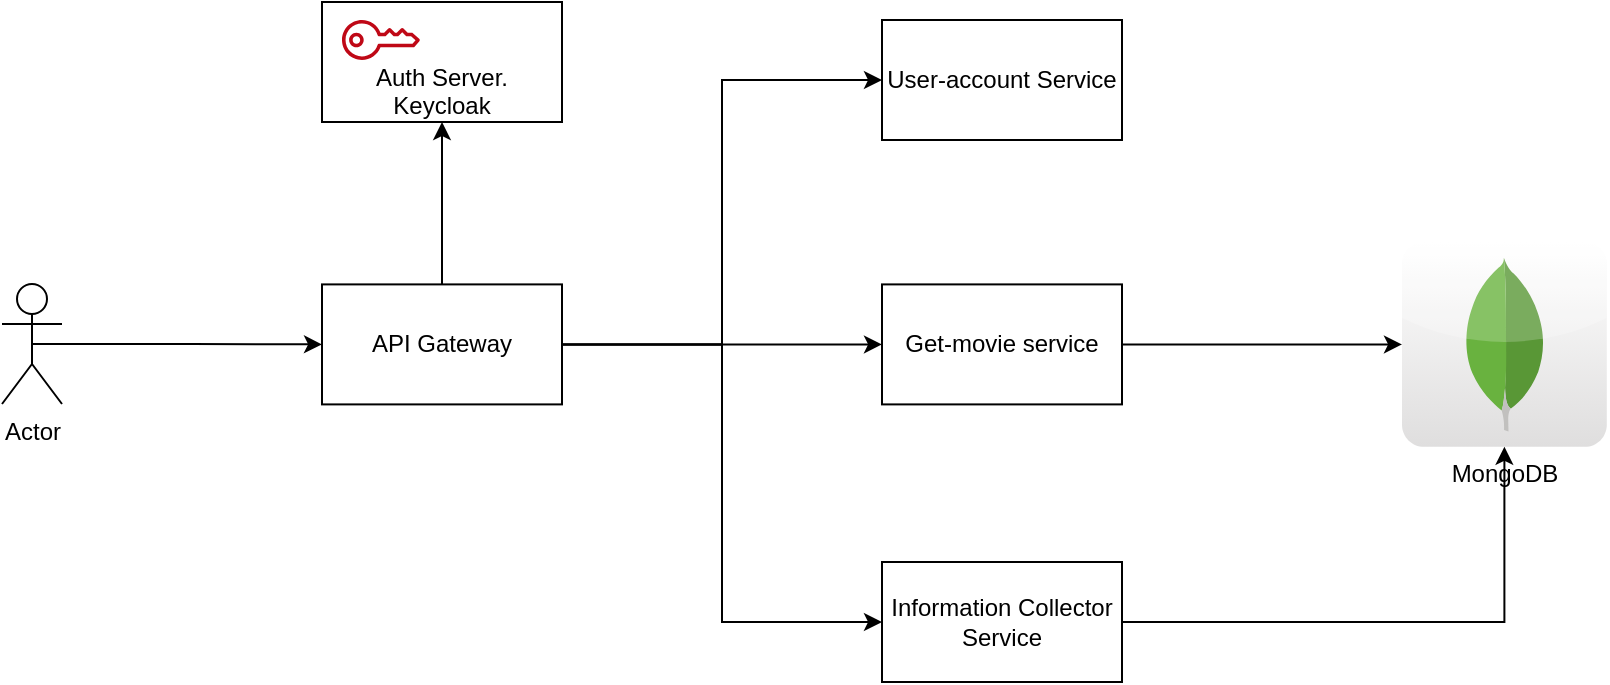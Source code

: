 <mxfile version="20.8.5" type="device"><diagram id="R500aTDITWn8KfFDHtcw" name="Page-1"><mxGraphModel dx="1313" dy="686" grid="1" gridSize="10" guides="1" tooltips="1" connect="1" arrows="1" fold="1" page="1" pageScale="1" pageWidth="1400" pageHeight="850" math="0" shadow="0"><root><mxCell id="0"/><mxCell id="1" parent="0"/><mxCell id="ow1i3rwzkw47Pb1qbk4a-10" value="MongoDB" style="dashed=0;outlineConnect=0;html=1;align=center;labelPosition=center;verticalLabelPosition=bottom;verticalAlign=top;shape=mxgraph.webicons.mongodb;gradientColor=#DFDEDE" vertex="1" parent="1"><mxGeometry x="920" y="420" width="102.4" height="102.4" as="geometry"/></mxCell><mxCell id="ow1i3rwzkw47Pb1qbk4a-16" style="edgeStyle=orthogonalEdgeStyle;rounded=0;orthogonalLoop=1;jettySize=auto;html=1;exitX=1;exitY=0.5;exitDx=0;exitDy=0;" edge="1" parent="1" source="ow1i3rwzkw47Pb1qbk4a-11" target="ow1i3rwzkw47Pb1qbk4a-10"><mxGeometry relative="1" as="geometry"/></mxCell><mxCell id="ow1i3rwzkw47Pb1qbk4a-11" value="Get-movie service" style="rounded=0;whiteSpace=wrap;html=1;" vertex="1" parent="1"><mxGeometry x="660" y="441.2" width="120" height="60" as="geometry"/></mxCell><mxCell id="ow1i3rwzkw47Pb1qbk4a-24" style="edgeStyle=orthogonalEdgeStyle;rounded=0;orthogonalLoop=1;jettySize=auto;html=1;exitX=1;exitY=0.5;exitDx=0;exitDy=0;" edge="1" parent="1" source="ow1i3rwzkw47Pb1qbk4a-12" target="ow1i3rwzkw47Pb1qbk4a-10"><mxGeometry relative="1" as="geometry"/></mxCell><mxCell id="ow1i3rwzkw47Pb1qbk4a-12" value="Information Collector&lt;br&gt;Service" style="rounded=0;whiteSpace=wrap;html=1;" vertex="1" parent="1"><mxGeometry x="660" y="580" width="120" height="60" as="geometry"/></mxCell><mxCell id="ow1i3rwzkw47Pb1qbk4a-13" value="User-account Service" style="rounded=0;whiteSpace=wrap;html=1;" vertex="1" parent="1"><mxGeometry x="660" y="309" width="120" height="60" as="geometry"/></mxCell><mxCell id="ow1i3rwzkw47Pb1qbk4a-33" style="edgeStyle=orthogonalEdgeStyle;rounded=0;orthogonalLoop=1;jettySize=auto;html=1;exitX=1;exitY=0.5;exitDx=0;exitDy=0;entryX=0;entryY=0.5;entryDx=0;entryDy=0;" edge="1" parent="1" source="ow1i3rwzkw47Pb1qbk4a-19" target="ow1i3rwzkw47Pb1qbk4a-13"><mxGeometry relative="1" as="geometry"/></mxCell><mxCell id="ow1i3rwzkw47Pb1qbk4a-34" style="edgeStyle=orthogonalEdgeStyle;rounded=0;orthogonalLoop=1;jettySize=auto;html=1;exitX=1;exitY=0.5;exitDx=0;exitDy=0;entryX=0;entryY=0.5;entryDx=0;entryDy=0;" edge="1" parent="1" source="ow1i3rwzkw47Pb1qbk4a-19" target="ow1i3rwzkw47Pb1qbk4a-11"><mxGeometry relative="1" as="geometry"/></mxCell><mxCell id="ow1i3rwzkw47Pb1qbk4a-35" style="edgeStyle=orthogonalEdgeStyle;rounded=0;orthogonalLoop=1;jettySize=auto;html=1;exitX=1;exitY=0.5;exitDx=0;exitDy=0;entryX=0;entryY=0.5;entryDx=0;entryDy=0;" edge="1" parent="1" source="ow1i3rwzkw47Pb1qbk4a-19" target="ow1i3rwzkw47Pb1qbk4a-12"><mxGeometry relative="1" as="geometry"/></mxCell><mxCell id="ow1i3rwzkw47Pb1qbk4a-37" style="edgeStyle=orthogonalEdgeStyle;rounded=0;orthogonalLoop=1;jettySize=auto;html=1;exitX=0.5;exitY=0;exitDx=0;exitDy=0;entryX=0.5;entryY=1;entryDx=0;entryDy=0;" edge="1" parent="1" source="ow1i3rwzkw47Pb1qbk4a-19" target="ow1i3rwzkw47Pb1qbk4a-27"><mxGeometry relative="1" as="geometry"/></mxCell><mxCell id="ow1i3rwzkw47Pb1qbk4a-19" value="API Gateway" style="rounded=0;whiteSpace=wrap;html=1;" vertex="1" parent="1"><mxGeometry x="380" y="441.2" width="120" height="60" as="geometry"/></mxCell><mxCell id="ow1i3rwzkw47Pb1qbk4a-27" value="&lt;br&gt;&lt;br&gt;Auth Server. Keycloak" style="rounded=0;whiteSpace=wrap;html=1;" vertex="1" parent="1"><mxGeometry x="380" y="300" width="120" height="60" as="geometry"/></mxCell><mxCell id="ow1i3rwzkw47Pb1qbk4a-28" value="" style="sketch=0;outlineConnect=0;fontColor=#232F3E;gradientColor=none;fillColor=#BF0816;strokeColor=none;dashed=0;verticalLabelPosition=bottom;verticalAlign=top;align=center;html=1;fontSize=12;fontStyle=0;aspect=fixed;pointerEvents=1;shape=mxgraph.aws4.addon;" vertex="1" parent="1"><mxGeometry x="390" y="309" width="39" height="20" as="geometry"/></mxCell><mxCell id="ow1i3rwzkw47Pb1qbk4a-32" style="edgeStyle=orthogonalEdgeStyle;rounded=0;orthogonalLoop=1;jettySize=auto;html=1;exitX=0.5;exitY=0.5;exitDx=0;exitDy=0;exitPerimeter=0;entryX=0;entryY=0.5;entryDx=0;entryDy=0;" edge="1" parent="1" source="ow1i3rwzkw47Pb1qbk4a-30" target="ow1i3rwzkw47Pb1qbk4a-19"><mxGeometry relative="1" as="geometry"/></mxCell><mxCell id="ow1i3rwzkw47Pb1qbk4a-30" value="Actor" style="shape=umlActor;verticalLabelPosition=bottom;verticalAlign=top;html=1;outlineConnect=0;" vertex="1" parent="1"><mxGeometry x="220" y="441" width="30" height="60" as="geometry"/></mxCell></root></mxGraphModel></diagram></mxfile>
